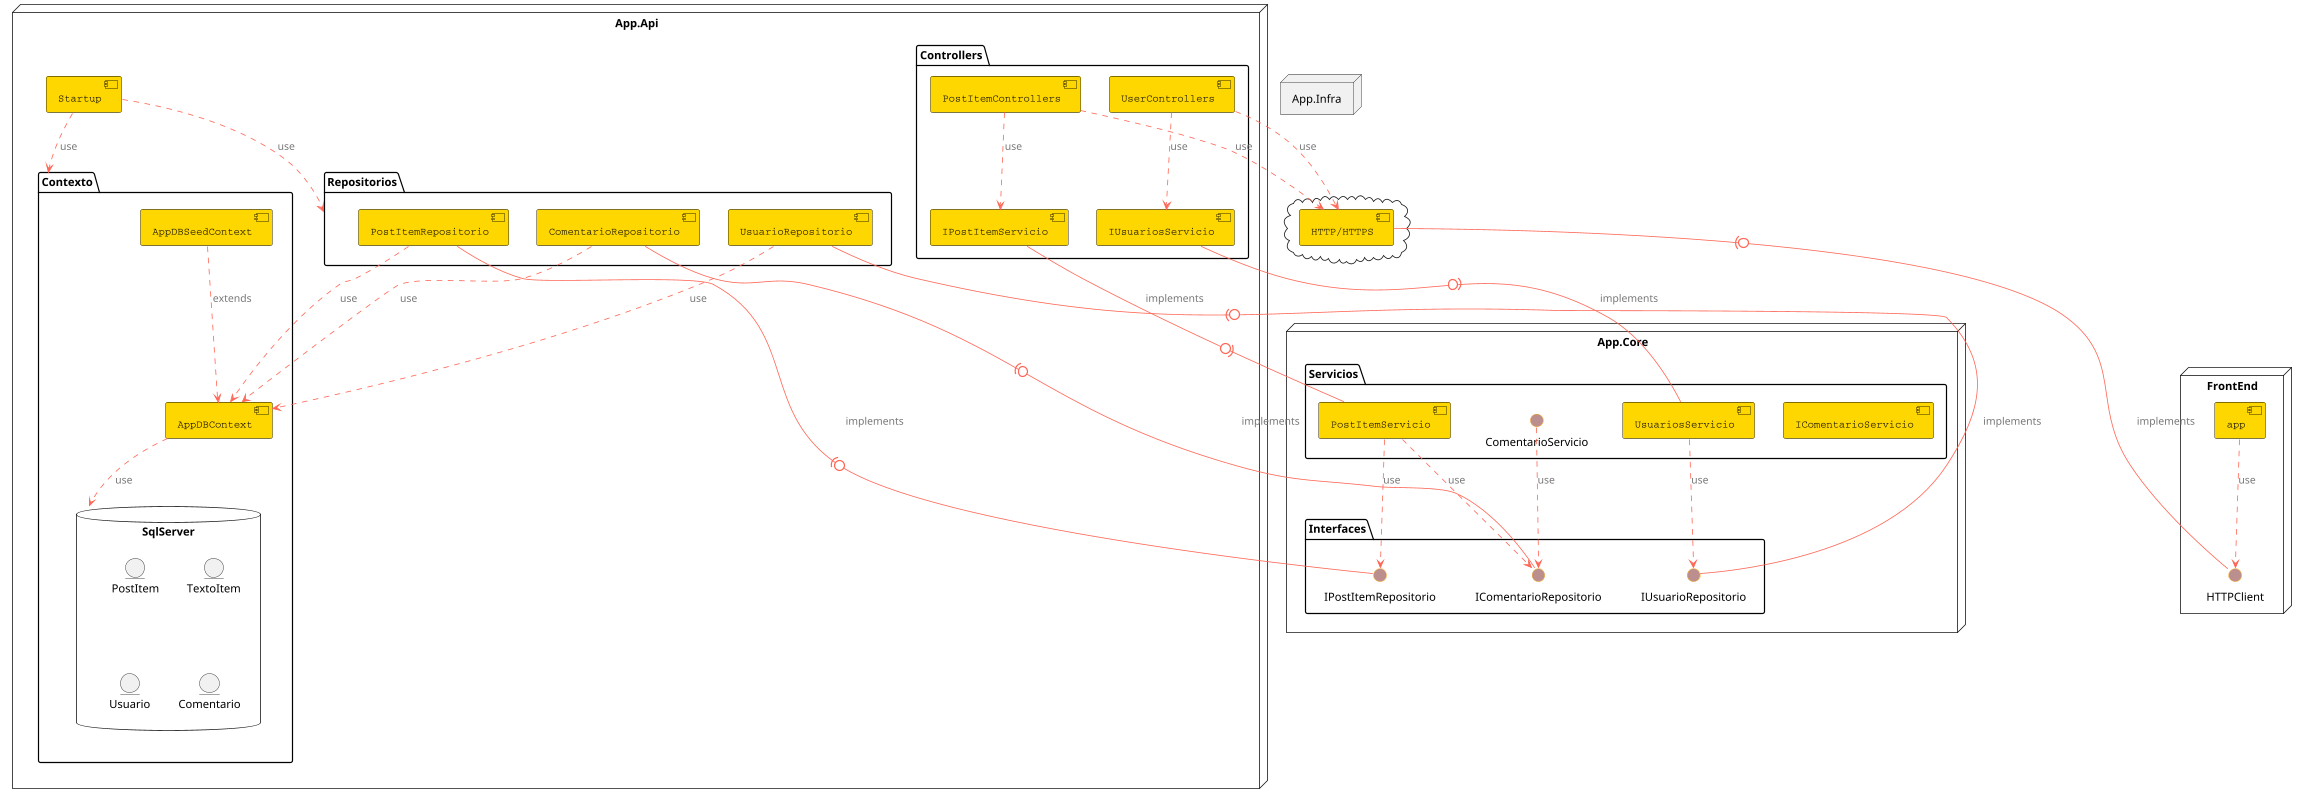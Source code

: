 @startuml

scale 0.8

skinparam interface {
  backgroundColor RosyBrown
  borderColor orange
}

skinparam component {
  FontSize 13
  BackgroundColor<<Apache>> Red
  BorderColor<<Apache>> #FF6655
  FontName Courier
  BorderColor black
  BackgroundColor gold
  ArrowFontName Impact
  ArrowColor #FF6655
  ArrowFontColor #777777
}

node "FrontEnd" {
  ' [app] ..> () HTTPClient : use
  [app] ..> () HTTPClient : use
}

cloud {
  [HTTP/HTTPS]  --(0- HTTPClient : implements
}

node "App.Api" {
  [Controllers]
  [Startup] ..> () Contexto : use
  [Startup] ..> () Repositorios : use
  package "Controllers"{
    [PostItemControllers] ..> [HTTP/HTTPS] : use
    [PostItemControllers] ..> [IPostItemServicio] : use
    [UserControllers] ..> [HTTP/HTTPS] : use
    [UserControllers] ..> [IUsuariosServicio] : use
  }

}

node "App.Core" {
   package "Interfaces"{
    () IComentarioRepositorio
    () IPostItemRepositorio
    () IUsuarioRepositorio
  }
  package "Servicios"{
    [IComentarioServicio]
    [IPostItemServicio]
    [IUsuariosServicio]
    ' [ComentarioServicio] --(0- IComentarioServicio : implements
    [PostItemServicio] --(0- IPostItemServicio : implements
    [UsuariosServicio] --(0- IUsuariosServicio : implements

    ComentarioServicio ..> () IComentarioRepositorio : use
    PostItemServicio ..> () IPostItemRepositorio : use
    PostItemServicio ..> () IComentarioRepositorio : use
    UsuariosServicio ..> () IUsuarioRepositorio : use
  }
}

node "App.Infra" {
  package "Contexto"{
    [AppDBSeedContext] ..> [AppDBContext] : extends
    [AppDBContext] ..> () SqlServer : use
  }
  package "Repositorios"{
    [ComentarioRepositorio] --(0- IComentarioRepositorio : implements
    [PostItemRepositorio] --(0- IPostItemRepositorio : implements
    [UsuarioRepositorio] --(0- IUsuarioRepositorio  : implements

    [ComentarioRepositorio] ..> () AppDBContext : use
    [PostItemRepositorio] ..> () AppDBContext : use
    [UsuarioRepositorio] ..> () AppDBContext : use
  }
}

database "SqlServer" {
  entity PostItem
  entity TextoItem
  entity Usuario
  entity Comentario
}

@enduml